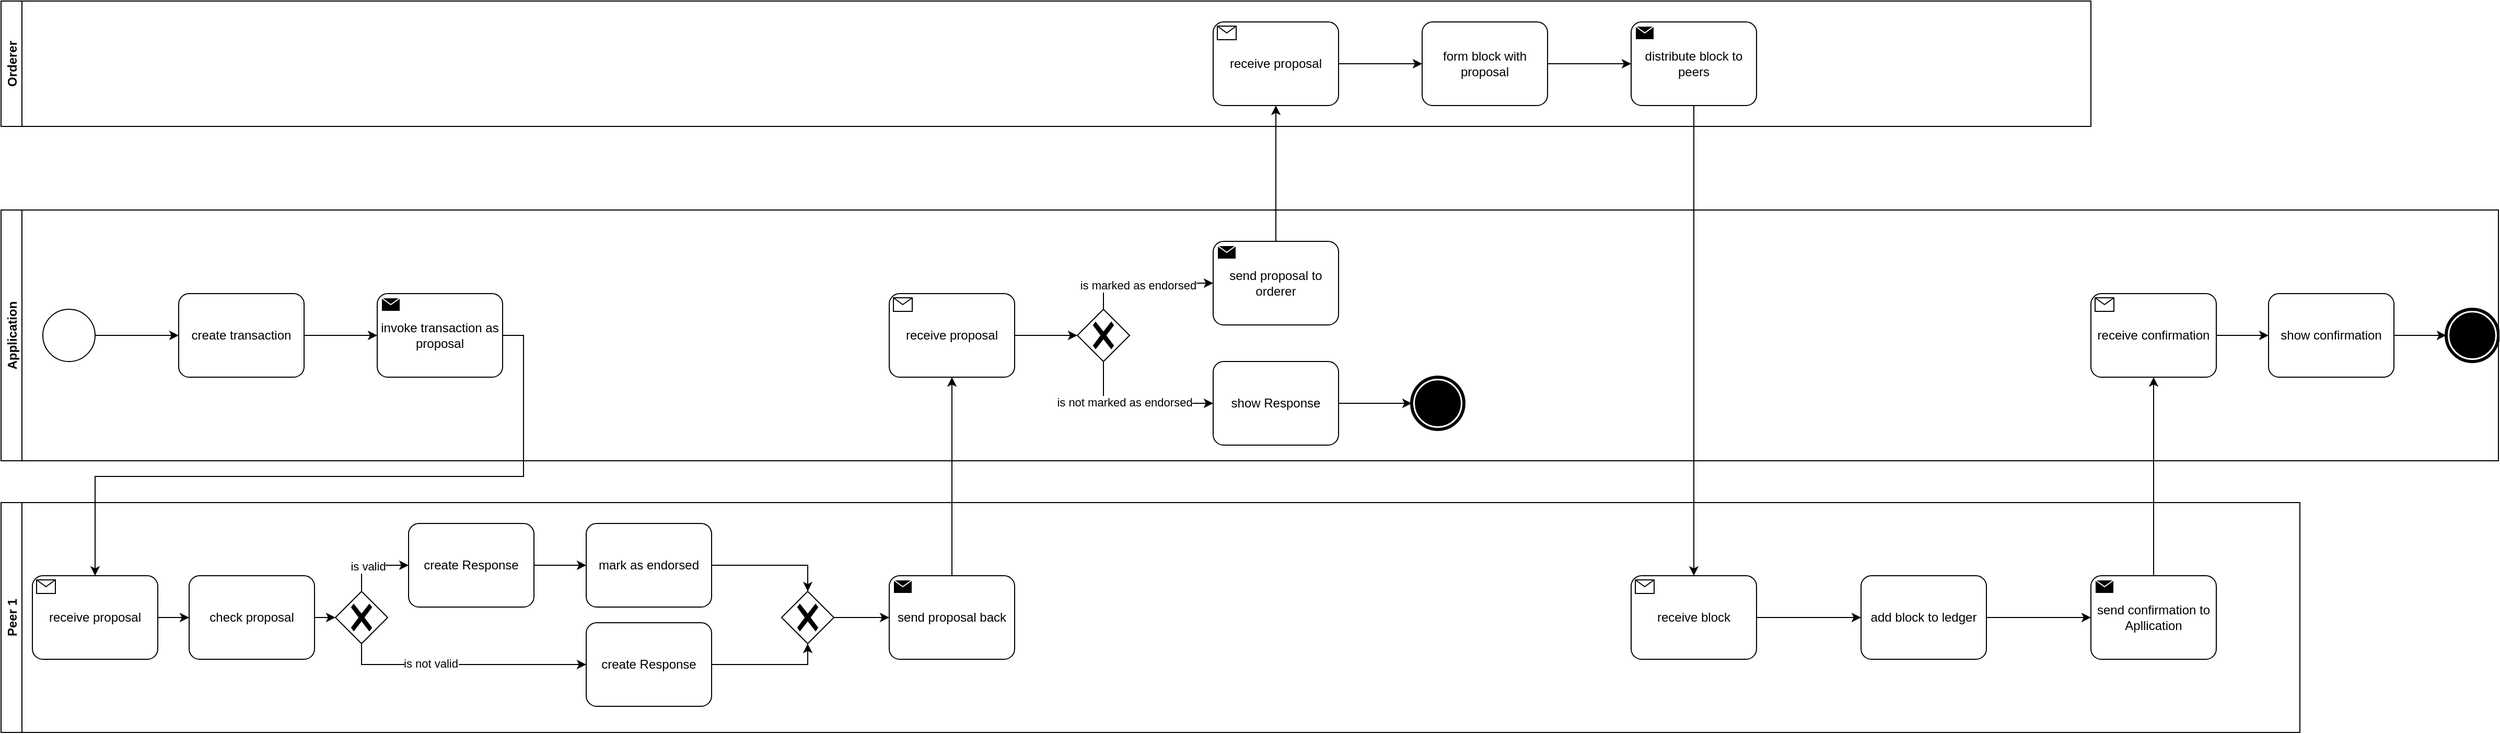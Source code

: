 <mxfile version="15.4.0" type="device"><diagram id="_3QiDFFKvjmH5wDU4Elh" name="Seite-1"><mxGraphModel dx="1351" dy="856" grid="1" gridSize="10" guides="1" tooltips="1" connect="1" arrows="1" fold="1" page="1" pageScale="1" pageWidth="827" pageHeight="1169" math="0" shadow="0"><root><mxCell id="0"/><mxCell id="1" parent="0"/><mxCell id="9i26NlXbYqlqVZuQwqCg-1" value="Application" style="swimlane;startSize=20;horizontal=0;" vertex="1" parent="1"><mxGeometry x="80" y="200" width="2390" height="240" as="geometry"/></mxCell><mxCell id="9i26NlXbYqlqVZuQwqCg-6" style="edgeStyle=orthogonalEdgeStyle;rounded=0;orthogonalLoop=1;jettySize=auto;html=1;exitX=1;exitY=0.5;exitDx=0;exitDy=0;exitPerimeter=0;entryX=0;entryY=0.5;entryDx=0;entryDy=0;entryPerimeter=0;" edge="1" parent="9i26NlXbYqlqVZuQwqCg-1" source="9i26NlXbYqlqVZuQwqCg-2" target="9i26NlXbYqlqVZuQwqCg-3"><mxGeometry relative="1" as="geometry"/></mxCell><mxCell id="9i26NlXbYqlqVZuQwqCg-2" value="" style="points=[[0.145,0.145,0],[0.5,0,0],[0.855,0.145,0],[1,0.5,0],[0.855,0.855,0],[0.5,1,0],[0.145,0.855,0],[0,0.5,0]];shape=mxgraph.bpmn.event;html=1;verticalLabelPosition=bottom;labelBackgroundColor=#ffffff;verticalAlign=top;align=center;perimeter=ellipsePerimeter;outlineConnect=0;aspect=fixed;outline=standard;symbol=general;" vertex="1" parent="9i26NlXbYqlqVZuQwqCg-1"><mxGeometry x="40" y="95" width="50" height="50" as="geometry"/></mxCell><mxCell id="9i26NlXbYqlqVZuQwqCg-7" style="edgeStyle=orthogonalEdgeStyle;rounded=0;orthogonalLoop=1;jettySize=auto;html=1;exitX=1;exitY=0.5;exitDx=0;exitDy=0;exitPerimeter=0;entryX=0;entryY=0.5;entryDx=0;entryDy=0;entryPerimeter=0;" edge="1" parent="9i26NlXbYqlqVZuQwqCg-1" source="9i26NlXbYqlqVZuQwqCg-3" target="9i26NlXbYqlqVZuQwqCg-32"><mxGeometry relative="1" as="geometry"><mxPoint x="340" y="60" as="targetPoint"/></mxGeometry></mxCell><mxCell id="9i26NlXbYqlqVZuQwqCg-3" value="create transaction" style="points=[[0.25,0,0],[0.5,0,0],[0.75,0,0],[1,0.25,0],[1,0.5,0],[1,0.75,0],[0.75,1,0],[0.5,1,0],[0.25,1,0],[0,0.75,0],[0,0.5,0],[0,0.25,0]];shape=mxgraph.bpmn.task;whiteSpace=wrap;rectStyle=rounded;size=10;taskMarker=abstract;" vertex="1" parent="9i26NlXbYqlqVZuQwqCg-1"><mxGeometry x="170" y="80" width="120" height="80" as="geometry"/></mxCell><mxCell id="9i26NlXbYqlqVZuQwqCg-29" style="edgeStyle=orthogonalEdgeStyle;rounded=0;orthogonalLoop=1;jettySize=auto;html=1;exitX=1;exitY=0.5;exitDx=0;exitDy=0;exitPerimeter=0;entryX=0;entryY=0.5;entryDx=0;entryDy=0;entryPerimeter=0;" edge="1" parent="9i26NlXbYqlqVZuQwqCg-1" source="9i26NlXbYqlqVZuQwqCg-26"><mxGeometry relative="1" as="geometry"><mxPoint x="1030" y="120" as="targetPoint"/></mxGeometry></mxCell><mxCell id="9i26NlXbYqlqVZuQwqCg-26" value="receive proposal" style="points=[[0.25,0,0],[0.5,0,0],[0.75,0,0],[1,0.25,0],[1,0.5,0],[1,0.75,0],[0.75,1,0],[0.5,1,0],[0.25,1,0],[0,0.75,0],[0,0.5,0],[0,0.25,0]];shape=mxgraph.bpmn.task;whiteSpace=wrap;rectStyle=rounded;size=10;taskMarker=receive;" vertex="1" parent="9i26NlXbYqlqVZuQwqCg-1"><mxGeometry x="850" y="80" width="120" height="80" as="geometry"/></mxCell><mxCell id="9i26NlXbYqlqVZuQwqCg-32" value="invoke transaction as proposal" style="points=[[0.25,0,0],[0.5,0,0],[0.75,0,0],[1,0.25,0],[1,0.5,0],[1,0.75,0],[0.75,1,0],[0.5,1,0],[0.25,1,0],[0,0.75,0],[0,0.5,0],[0,0.25,0]];shape=mxgraph.bpmn.task;whiteSpace=wrap;rectStyle=rounded;size=10;taskMarker=send;" vertex="1" parent="9i26NlXbYqlqVZuQwqCg-1"><mxGeometry x="360" y="80" width="120" height="80" as="geometry"/></mxCell><mxCell id="9i26NlXbYqlqVZuQwqCg-42" style="edgeStyle=orthogonalEdgeStyle;rounded=0;orthogonalLoop=1;jettySize=auto;html=1;exitX=0.5;exitY=0;exitDx=0;exitDy=0;exitPerimeter=0;entryX=0;entryY=0.5;entryDx=0;entryDy=0;entryPerimeter=0;" edge="1" parent="9i26NlXbYqlqVZuQwqCg-1" source="9i26NlXbYqlqVZuQwqCg-39" target="9i26NlXbYqlqVZuQwqCg-48"><mxGeometry relative="1" as="geometry"><mxPoint x="1170" y="55" as="targetPoint"/></mxGeometry></mxCell><mxCell id="9i26NlXbYqlqVZuQwqCg-43" value="is marked as endorsed" style="edgeLabel;html=1;align=center;verticalAlign=middle;resizable=0;points=[];" vertex="1" connectable="0" parent="9i26NlXbYqlqVZuQwqCg-42"><mxGeometry x="-0.117" y="-2" relative="1" as="geometry"><mxPoint as="offset"/></mxGeometry></mxCell><mxCell id="9i26NlXbYqlqVZuQwqCg-44" style="edgeStyle=orthogonalEdgeStyle;rounded=0;orthogonalLoop=1;jettySize=auto;html=1;exitX=0.5;exitY=1;exitDx=0;exitDy=0;exitPerimeter=0;entryX=0;entryY=0.5;entryDx=0;entryDy=0;entryPerimeter=0;" edge="1" parent="9i26NlXbYqlqVZuQwqCg-1" source="9i26NlXbYqlqVZuQwqCg-39" target="9i26NlXbYqlqVZuQwqCg-41"><mxGeometry relative="1" as="geometry"/></mxCell><mxCell id="9i26NlXbYqlqVZuQwqCg-45" value="is not marked as endorsed" style="edgeLabel;html=1;align=center;verticalAlign=middle;resizable=0;points=[];" vertex="1" connectable="0" parent="9i26NlXbYqlqVZuQwqCg-44"><mxGeometry x="-0.181" y="1" relative="1" as="geometry"><mxPoint as="offset"/></mxGeometry></mxCell><mxCell id="9i26NlXbYqlqVZuQwqCg-39" value="" style="points=[[0.25,0.25,0],[0.5,0,0],[0.75,0.25,0],[1,0.5,0],[0.75,0.75,0],[0.5,1,0],[0.25,0.75,0],[0,0.5,0]];shape=mxgraph.bpmn.gateway2;html=1;verticalLabelPosition=bottom;labelBackgroundColor=#ffffff;verticalAlign=top;align=center;perimeter=rhombusPerimeter;outlineConnect=0;outline=none;symbol=none;gwType=exclusive;" vertex="1" parent="9i26NlXbYqlqVZuQwqCg-1"><mxGeometry x="1030" y="95" width="50" height="50" as="geometry"/></mxCell><mxCell id="9i26NlXbYqlqVZuQwqCg-47" style="edgeStyle=orthogonalEdgeStyle;rounded=0;orthogonalLoop=1;jettySize=auto;html=1;exitX=1;exitY=0.5;exitDx=0;exitDy=0;exitPerimeter=0;entryX=0;entryY=0.5;entryDx=0;entryDy=0;entryPerimeter=0;" edge="1" parent="9i26NlXbYqlqVZuQwqCg-1" source="9i26NlXbYqlqVZuQwqCg-41" target="9i26NlXbYqlqVZuQwqCg-46"><mxGeometry relative="1" as="geometry"/></mxCell><mxCell id="9i26NlXbYqlqVZuQwqCg-41" value="show Response" style="points=[[0.25,0,0],[0.5,0,0],[0.75,0,0],[1,0.25,0],[1,0.5,0],[1,0.75,0],[0.75,1,0],[0.5,1,0],[0.25,1,0],[0,0.75,0],[0,0.5,0],[0,0.25,0]];shape=mxgraph.bpmn.task;whiteSpace=wrap;rectStyle=rounded;size=10;taskMarker=abstract;" vertex="1" parent="9i26NlXbYqlqVZuQwqCg-1"><mxGeometry x="1160" y="145" width="120" height="80" as="geometry"/></mxCell><mxCell id="9i26NlXbYqlqVZuQwqCg-46" value="" style="points=[[0.145,0.145,0],[0.5,0,0],[0.855,0.145,0],[1,0.5,0],[0.855,0.855,0],[0.5,1,0],[0.145,0.855,0],[0,0.5,0]];shape=mxgraph.bpmn.event;html=1;verticalLabelPosition=bottom;labelBackgroundColor=#ffffff;verticalAlign=top;align=center;perimeter=ellipsePerimeter;outlineConnect=0;aspect=fixed;outline=end;symbol=terminate;" vertex="1" parent="9i26NlXbYqlqVZuQwqCg-1"><mxGeometry x="1350" y="160" width="50" height="50" as="geometry"/></mxCell><mxCell id="9i26NlXbYqlqVZuQwqCg-48" value="send proposal to orderer" style="points=[[0.25,0,0],[0.5,0,0],[0.75,0,0],[1,0.25,0],[1,0.5,0],[1,0.75,0],[0.75,1,0],[0.5,1,0],[0.25,1,0],[0,0.75,0],[0,0.5,0],[0,0.25,0]];shape=mxgraph.bpmn.task;whiteSpace=wrap;rectStyle=rounded;size=10;taskMarker=send;" vertex="1" parent="9i26NlXbYqlqVZuQwqCg-1"><mxGeometry x="1160" y="30" width="120" height="80" as="geometry"/></mxCell><mxCell id="9i26NlXbYqlqVZuQwqCg-64" style="edgeStyle=orthogonalEdgeStyle;rounded=0;orthogonalLoop=1;jettySize=auto;html=1;exitX=1;exitY=0.5;exitDx=0;exitDy=0;exitPerimeter=0;entryX=0;entryY=0.5;entryDx=0;entryDy=0;entryPerimeter=0;" edge="1" parent="9i26NlXbYqlqVZuQwqCg-1" source="9i26NlXbYqlqVZuQwqCg-61" target="9i26NlXbYqlqVZuQwqCg-63"><mxGeometry relative="1" as="geometry"/></mxCell><mxCell id="9i26NlXbYqlqVZuQwqCg-61" value="receive confirmation" style="points=[[0.25,0,0],[0.5,0,0],[0.75,0,0],[1,0.25,0],[1,0.5,0],[1,0.75,0],[0.75,1,0],[0.5,1,0],[0.25,1,0],[0,0.75,0],[0,0.5,0],[0,0.25,0]];shape=mxgraph.bpmn.task;whiteSpace=wrap;rectStyle=rounded;size=10;taskMarker=receive;" vertex="1" parent="9i26NlXbYqlqVZuQwqCg-1"><mxGeometry x="2000" y="80" width="120" height="80" as="geometry"/></mxCell><mxCell id="9i26NlXbYqlqVZuQwqCg-66" style="edgeStyle=orthogonalEdgeStyle;rounded=0;orthogonalLoop=1;jettySize=auto;html=1;exitX=1;exitY=0.5;exitDx=0;exitDy=0;exitPerimeter=0;entryX=0;entryY=0.5;entryDx=0;entryDy=0;entryPerimeter=0;" edge="1" parent="9i26NlXbYqlqVZuQwqCg-1" source="9i26NlXbYqlqVZuQwqCg-63" target="9i26NlXbYqlqVZuQwqCg-65"><mxGeometry relative="1" as="geometry"/></mxCell><mxCell id="9i26NlXbYqlqVZuQwqCg-63" value="show confirmation" style="points=[[0.25,0,0],[0.5,0,0],[0.75,0,0],[1,0.25,0],[1,0.5,0],[1,0.75,0],[0.75,1,0],[0.5,1,0],[0.25,1,0],[0,0.75,0],[0,0.5,0],[0,0.25,0]];shape=mxgraph.bpmn.task;whiteSpace=wrap;rectStyle=rounded;size=10;taskMarker=abstract;" vertex="1" parent="9i26NlXbYqlqVZuQwqCg-1"><mxGeometry x="2170" y="80" width="120" height="80" as="geometry"/></mxCell><mxCell id="9i26NlXbYqlqVZuQwqCg-65" value="" style="points=[[0.145,0.145,0],[0.5,0,0],[0.855,0.145,0],[1,0.5,0],[0.855,0.855,0],[0.5,1,0],[0.145,0.855,0],[0,0.5,0]];shape=mxgraph.bpmn.event;html=1;verticalLabelPosition=bottom;labelBackgroundColor=#ffffff;verticalAlign=top;align=center;perimeter=ellipsePerimeter;outlineConnect=0;aspect=fixed;outline=end;symbol=terminate;" vertex="1" parent="9i26NlXbYqlqVZuQwqCg-1"><mxGeometry x="2340" y="95" width="50" height="50" as="geometry"/></mxCell><mxCell id="9i26NlXbYqlqVZuQwqCg-5" value="Peer 1" style="swimlane;startSize=20;horizontal=0;" vertex="1" parent="1"><mxGeometry x="80" y="480" width="2200" height="220" as="geometry"/></mxCell><mxCell id="9i26NlXbYqlqVZuQwqCg-19" style="edgeStyle=orthogonalEdgeStyle;rounded=0;orthogonalLoop=1;jettySize=auto;html=1;exitX=1;exitY=0.5;exitDx=0;exitDy=0;exitPerimeter=0;entryX=0;entryY=0.5;entryDx=0;entryDy=0;entryPerimeter=0;" edge="1" parent="9i26NlXbYqlqVZuQwqCg-5" source="9i26NlXbYqlqVZuQwqCg-10" target="9i26NlXbYqlqVZuQwqCg-18"><mxGeometry relative="1" as="geometry"/></mxCell><mxCell id="9i26NlXbYqlqVZuQwqCg-10" value="create Response" style="points=[[0.25,0,0],[0.5,0,0],[0.75,0,0],[1,0.25,0],[1,0.5,0],[1,0.75,0],[0.75,1,0],[0.5,1,0],[0.25,1,0],[0,0.75,0],[0,0.5,0],[0,0.25,0]];shape=mxgraph.bpmn.task;whiteSpace=wrap;rectStyle=rounded;size=10;taskMarker=abstract;" vertex="1" parent="9i26NlXbYqlqVZuQwqCg-5"><mxGeometry x="390" y="20" width="120" height="80" as="geometry"/></mxCell><mxCell id="9i26NlXbYqlqVZuQwqCg-22" style="edgeStyle=orthogonalEdgeStyle;rounded=0;orthogonalLoop=1;jettySize=auto;html=1;exitX=1;exitY=0.5;exitDx=0;exitDy=0;exitPerimeter=0;entryX=0.5;entryY=1;entryDx=0;entryDy=0;entryPerimeter=0;" edge="1" parent="9i26NlXbYqlqVZuQwqCg-5" source="9i26NlXbYqlqVZuQwqCg-11" target="9i26NlXbYqlqVZuQwqCg-20"><mxGeometry relative="1" as="geometry"/></mxCell><mxCell id="9i26NlXbYqlqVZuQwqCg-11" value="create Response" style="points=[[0.25,0,0],[0.5,0,0],[0.75,0,0],[1,0.25,0],[1,0.5,0],[1,0.75,0],[0.75,1,0],[0.5,1,0],[0.25,1,0],[0,0.75,0],[0,0.5,0],[0,0.25,0]];shape=mxgraph.bpmn.task;whiteSpace=wrap;rectStyle=rounded;size=10;taskMarker=abstract;" vertex="1" parent="9i26NlXbYqlqVZuQwqCg-5"><mxGeometry x="560" y="115" width="120" height="80" as="geometry"/></mxCell><mxCell id="9i26NlXbYqlqVZuQwqCg-14" style="edgeStyle=orthogonalEdgeStyle;rounded=0;orthogonalLoop=1;jettySize=auto;html=1;exitX=0.5;exitY=0;exitDx=0;exitDy=0;exitPerimeter=0;entryX=0;entryY=0.5;entryDx=0;entryDy=0;entryPerimeter=0;" edge="1" parent="9i26NlXbYqlqVZuQwqCg-5" source="9i26NlXbYqlqVZuQwqCg-12" target="9i26NlXbYqlqVZuQwqCg-10"><mxGeometry relative="1" as="geometry"/></mxCell><mxCell id="9i26NlXbYqlqVZuQwqCg-16" value="is valid" style="edgeLabel;html=1;align=center;verticalAlign=middle;resizable=0;points=[];" vertex="1" connectable="0" parent="9i26NlXbYqlqVZuQwqCg-14"><mxGeometry x="-0.129" y="-1" relative="1" as="geometry"><mxPoint as="offset"/></mxGeometry></mxCell><mxCell id="9i26NlXbYqlqVZuQwqCg-15" style="edgeStyle=orthogonalEdgeStyle;rounded=0;orthogonalLoop=1;jettySize=auto;html=1;exitX=0.5;exitY=1;exitDx=0;exitDy=0;exitPerimeter=0;entryX=0;entryY=0.5;entryDx=0;entryDy=0;entryPerimeter=0;" edge="1" parent="9i26NlXbYqlqVZuQwqCg-5" source="9i26NlXbYqlqVZuQwqCg-12" target="9i26NlXbYqlqVZuQwqCg-11"><mxGeometry relative="1" as="geometry"/></mxCell><mxCell id="9i26NlXbYqlqVZuQwqCg-17" value="is not valid" style="edgeLabel;html=1;align=center;verticalAlign=middle;resizable=0;points=[];" vertex="1" connectable="0" parent="9i26NlXbYqlqVZuQwqCg-15"><mxGeometry x="-0.276" y="1" relative="1" as="geometry"><mxPoint x="1" as="offset"/></mxGeometry></mxCell><mxCell id="9i26NlXbYqlqVZuQwqCg-12" value="" style="points=[[0.25,0.25,0],[0.5,0,0],[0.75,0.25,0],[1,0.5,0],[0.75,0.75,0],[0.5,1,0],[0.25,0.75,0],[0,0.5,0]];shape=mxgraph.bpmn.gateway2;html=1;verticalLabelPosition=bottom;labelBackgroundColor=#ffffff;verticalAlign=top;align=center;perimeter=rhombusPerimeter;outlineConnect=0;outline=none;symbol=none;gwType=exclusive;" vertex="1" parent="9i26NlXbYqlqVZuQwqCg-5"><mxGeometry x="320" y="85" width="50" height="50" as="geometry"/></mxCell><mxCell id="9i26NlXbYqlqVZuQwqCg-21" style="edgeStyle=orthogonalEdgeStyle;rounded=0;orthogonalLoop=1;jettySize=auto;html=1;exitX=1;exitY=0.5;exitDx=0;exitDy=0;exitPerimeter=0;entryX=0.5;entryY=0;entryDx=0;entryDy=0;entryPerimeter=0;" edge="1" parent="9i26NlXbYqlqVZuQwqCg-5" source="9i26NlXbYqlqVZuQwqCg-18" target="9i26NlXbYqlqVZuQwqCg-20"><mxGeometry relative="1" as="geometry"/></mxCell><mxCell id="9i26NlXbYqlqVZuQwqCg-18" value="mark as endorsed" style="points=[[0.25,0,0],[0.5,0,0],[0.75,0,0],[1,0.25,0],[1,0.5,0],[1,0.75,0],[0.75,1,0],[0.5,1,0],[0.25,1,0],[0,0.75,0],[0,0.5,0],[0,0.25,0]];shape=mxgraph.bpmn.task;whiteSpace=wrap;rectStyle=rounded;size=10;taskMarker=abstract;" vertex="1" parent="9i26NlXbYqlqVZuQwqCg-5"><mxGeometry x="560" y="20" width="120" height="80" as="geometry"/></mxCell><mxCell id="9i26NlXbYqlqVZuQwqCg-25" style="edgeStyle=orthogonalEdgeStyle;rounded=0;orthogonalLoop=1;jettySize=auto;html=1;exitX=1;exitY=0.5;exitDx=0;exitDy=0;exitPerimeter=0;" edge="1" parent="9i26NlXbYqlqVZuQwqCg-5" source="9i26NlXbYqlqVZuQwqCg-20" target="9i26NlXbYqlqVZuQwqCg-24"><mxGeometry relative="1" as="geometry"/></mxCell><mxCell id="9i26NlXbYqlqVZuQwqCg-20" value="" style="points=[[0.25,0.25,0],[0.5,0,0],[0.75,0.25,0],[1,0.5,0],[0.75,0.75,0],[0.5,1,0],[0.25,0.75,0],[0,0.5,0]];shape=mxgraph.bpmn.gateway2;html=1;verticalLabelPosition=bottom;labelBackgroundColor=#ffffff;verticalAlign=top;align=center;perimeter=rhombusPerimeter;outlineConnect=0;outline=none;symbol=none;gwType=exclusive;" vertex="1" parent="9i26NlXbYqlqVZuQwqCg-5"><mxGeometry x="747" y="85" width="50" height="50" as="geometry"/></mxCell><mxCell id="9i26NlXbYqlqVZuQwqCg-24" value="send proposal back" style="points=[[0.25,0,0],[0.5,0,0],[0.75,0,0],[1,0.25,0],[1,0.5,0],[1,0.75,0],[0.75,1,0],[0.5,1,0],[0.25,1,0],[0,0.75,0],[0,0.5,0],[0,0.25,0]];shape=mxgraph.bpmn.task;whiteSpace=wrap;rectStyle=rounded;size=10;taskMarker=send;" vertex="1" parent="9i26NlXbYqlqVZuQwqCg-5"><mxGeometry x="850" y="70" width="120" height="80" as="geometry"/></mxCell><mxCell id="9i26NlXbYqlqVZuQwqCg-36" style="edgeStyle=orthogonalEdgeStyle;rounded=0;orthogonalLoop=1;jettySize=auto;html=1;exitX=1;exitY=0.5;exitDx=0;exitDy=0;exitPerimeter=0;entryX=0;entryY=0.5;entryDx=0;entryDy=0;entryPerimeter=0;" edge="1" parent="9i26NlXbYqlqVZuQwqCg-5" source="9i26NlXbYqlqVZuQwqCg-33" target="9i26NlXbYqlqVZuQwqCg-35"><mxGeometry relative="1" as="geometry"/></mxCell><mxCell id="9i26NlXbYqlqVZuQwqCg-33" value="receive proposal" style="points=[[0.25,0,0],[0.5,0,0],[0.75,0,0],[1,0.25,0],[1,0.5,0],[1,0.75,0],[0.75,1,0],[0.5,1,0],[0.25,1,0],[0,0.75,0],[0,0.5,0],[0,0.25,0]];shape=mxgraph.bpmn.task;whiteSpace=wrap;rectStyle=rounded;size=10;taskMarker=receive;" vertex="1" parent="9i26NlXbYqlqVZuQwqCg-5"><mxGeometry x="30" y="70" width="120" height="80" as="geometry"/></mxCell><mxCell id="9i26NlXbYqlqVZuQwqCg-37" style="edgeStyle=orthogonalEdgeStyle;rounded=0;orthogonalLoop=1;jettySize=auto;html=1;exitX=1;exitY=0.5;exitDx=0;exitDy=0;exitPerimeter=0;entryX=0;entryY=0.5;entryDx=0;entryDy=0;entryPerimeter=0;" edge="1" parent="9i26NlXbYqlqVZuQwqCg-5" source="9i26NlXbYqlqVZuQwqCg-35" target="9i26NlXbYqlqVZuQwqCg-12"><mxGeometry relative="1" as="geometry"/></mxCell><mxCell id="9i26NlXbYqlqVZuQwqCg-35" value="check proposal" style="points=[[0.25,0,0],[0.5,0,0],[0.75,0,0],[1,0.25,0],[1,0.5,0],[1,0.75,0],[0.75,1,0],[0.5,1,0],[0.25,1,0],[0,0.75,0],[0,0.5,0],[0,0.25,0]];shape=mxgraph.bpmn.task;whiteSpace=wrap;rectStyle=rounded;size=10;taskMarker=abstract;" vertex="1" parent="9i26NlXbYqlqVZuQwqCg-5"><mxGeometry x="180" y="70" width="120" height="80" as="geometry"/></mxCell><mxCell id="9i26NlXbYqlqVZuQwqCg-58" style="edgeStyle=orthogonalEdgeStyle;rounded=0;orthogonalLoop=1;jettySize=auto;html=1;exitX=1;exitY=0.5;exitDx=0;exitDy=0;exitPerimeter=0;entryX=0;entryY=0.5;entryDx=0;entryDy=0;entryPerimeter=0;" edge="1" parent="9i26NlXbYqlqVZuQwqCg-5" source="9i26NlXbYqlqVZuQwqCg-55" target="9i26NlXbYqlqVZuQwqCg-57"><mxGeometry relative="1" as="geometry"/></mxCell><mxCell id="9i26NlXbYqlqVZuQwqCg-55" value="receive block" style="points=[[0.25,0,0],[0.5,0,0],[0.75,0,0],[1,0.25,0],[1,0.5,0],[1,0.75,0],[0.75,1,0],[0.5,1,0],[0.25,1,0],[0,0.75,0],[0,0.5,0],[0,0.25,0]];shape=mxgraph.bpmn.task;whiteSpace=wrap;rectStyle=rounded;size=10;taskMarker=receive;" vertex="1" parent="9i26NlXbYqlqVZuQwqCg-5"><mxGeometry x="1560" y="70" width="120" height="80" as="geometry"/></mxCell><mxCell id="9i26NlXbYqlqVZuQwqCg-57" value="add block to ledger" style="points=[[0.25,0,0],[0.5,0,0],[0.75,0,0],[1,0.25,0],[1,0.5,0],[1,0.75,0],[0.75,1,0],[0.5,1,0],[0.25,1,0],[0,0.75,0],[0,0.5,0],[0,0.25,0]];shape=mxgraph.bpmn.task;whiteSpace=wrap;rectStyle=rounded;size=10;taskMarker=abstract;" vertex="1" parent="9i26NlXbYqlqVZuQwqCg-5"><mxGeometry x="1780" y="70" width="120" height="80" as="geometry"/></mxCell><mxCell id="9i26NlXbYqlqVZuQwqCg-27" style="edgeStyle=orthogonalEdgeStyle;rounded=0;orthogonalLoop=1;jettySize=auto;html=1;exitX=0.5;exitY=0;exitDx=0;exitDy=0;exitPerimeter=0;" edge="1" parent="1" source="9i26NlXbYqlqVZuQwqCg-24" target="9i26NlXbYqlqVZuQwqCg-26"><mxGeometry relative="1" as="geometry"/></mxCell><mxCell id="9i26NlXbYqlqVZuQwqCg-34" style="edgeStyle=orthogonalEdgeStyle;rounded=0;orthogonalLoop=1;jettySize=auto;html=1;exitX=1;exitY=0.5;exitDx=0;exitDy=0;exitPerimeter=0;entryX=0.5;entryY=0;entryDx=0;entryDy=0;entryPerimeter=0;" edge="1" parent="1" source="9i26NlXbYqlqVZuQwqCg-32" target="9i26NlXbYqlqVZuQwqCg-33"><mxGeometry relative="1" as="geometry"/></mxCell><mxCell id="9i26NlXbYqlqVZuQwqCg-38" value="Orderer" style="swimlane;startSize=20;horizontal=0;" vertex="1" parent="1"><mxGeometry x="80" width="2000" height="120" as="geometry"/></mxCell><mxCell id="9i26NlXbYqlqVZuQwqCg-52" style="edgeStyle=orthogonalEdgeStyle;rounded=0;orthogonalLoop=1;jettySize=auto;html=1;exitX=1;exitY=0.5;exitDx=0;exitDy=0;exitPerimeter=0;" edge="1" parent="9i26NlXbYqlqVZuQwqCg-38" source="9i26NlXbYqlqVZuQwqCg-49" target="9i26NlXbYqlqVZuQwqCg-51"><mxGeometry relative="1" as="geometry"/></mxCell><mxCell id="9i26NlXbYqlqVZuQwqCg-49" value="receive proposal" style="points=[[0.25,0,0],[0.5,0,0],[0.75,0,0],[1,0.25,0],[1,0.5,0],[1,0.75,0],[0.75,1,0],[0.5,1,0],[0.25,1,0],[0,0.75,0],[0,0.5,0],[0,0.25,0]];shape=mxgraph.bpmn.task;whiteSpace=wrap;rectStyle=rounded;size=10;taskMarker=receive;" vertex="1" parent="9i26NlXbYqlqVZuQwqCg-38"><mxGeometry x="1160" y="20" width="120" height="80" as="geometry"/></mxCell><mxCell id="9i26NlXbYqlqVZuQwqCg-54" style="edgeStyle=orthogonalEdgeStyle;rounded=0;orthogonalLoop=1;jettySize=auto;html=1;exitX=1;exitY=0.5;exitDx=0;exitDy=0;exitPerimeter=0;" edge="1" parent="9i26NlXbYqlqVZuQwqCg-38" source="9i26NlXbYqlqVZuQwqCg-51" target="9i26NlXbYqlqVZuQwqCg-53"><mxGeometry relative="1" as="geometry"/></mxCell><mxCell id="9i26NlXbYqlqVZuQwqCg-51" value="form block with proposal" style="points=[[0.25,0,0],[0.5,0,0],[0.75,0,0],[1,0.25,0],[1,0.5,0],[1,0.75,0],[0.75,1,0],[0.5,1,0],[0.25,1,0],[0,0.75,0],[0,0.5,0],[0,0.25,0]];shape=mxgraph.bpmn.task;whiteSpace=wrap;rectStyle=rounded;size=10;taskMarker=abstract;" vertex="1" parent="9i26NlXbYqlqVZuQwqCg-38"><mxGeometry x="1360" y="20" width="120" height="80" as="geometry"/></mxCell><mxCell id="9i26NlXbYqlqVZuQwqCg-53" value="distribute block to peers" style="points=[[0.25,0,0],[0.5,0,0],[0.75,0,0],[1,0.25,0],[1,0.5,0],[1,0.75,0],[0.75,1,0],[0.5,1,0],[0.25,1,0],[0,0.75,0],[0,0.5,0],[0,0.25,0]];shape=mxgraph.bpmn.task;whiteSpace=wrap;rectStyle=rounded;size=10;taskMarker=send;" vertex="1" parent="9i26NlXbYqlqVZuQwqCg-38"><mxGeometry x="1560" y="20" width="120" height="80" as="geometry"/></mxCell><mxCell id="9i26NlXbYqlqVZuQwqCg-50" style="edgeStyle=orthogonalEdgeStyle;rounded=0;orthogonalLoop=1;jettySize=auto;html=1;exitX=0.5;exitY=0;exitDx=0;exitDy=0;exitPerimeter=0;entryX=0.5;entryY=1;entryDx=0;entryDy=0;entryPerimeter=0;" edge="1" parent="1" source="9i26NlXbYqlqVZuQwqCg-48" target="9i26NlXbYqlqVZuQwqCg-49"><mxGeometry relative="1" as="geometry"/></mxCell><mxCell id="9i26NlXbYqlqVZuQwqCg-56" style="edgeStyle=orthogonalEdgeStyle;rounded=0;orthogonalLoop=1;jettySize=auto;html=1;exitX=0.5;exitY=1;exitDx=0;exitDy=0;exitPerimeter=0;entryX=0.5;entryY=0;entryDx=0;entryDy=0;entryPerimeter=0;" edge="1" parent="1" source="9i26NlXbYqlqVZuQwqCg-53" target="9i26NlXbYqlqVZuQwqCg-55"><mxGeometry relative="1" as="geometry"/></mxCell><mxCell id="9i26NlXbYqlqVZuQwqCg-62" style="edgeStyle=orthogonalEdgeStyle;rounded=0;orthogonalLoop=1;jettySize=auto;html=1;exitX=0.5;exitY=0;exitDx=0;exitDy=0;exitPerimeter=0;entryX=0.5;entryY=1;entryDx=0;entryDy=0;entryPerimeter=0;" edge="1" parent="1" source="9i26NlXbYqlqVZuQwqCg-59" target="9i26NlXbYqlqVZuQwqCg-61"><mxGeometry relative="1" as="geometry"/></mxCell><mxCell id="9i26NlXbYqlqVZuQwqCg-59" value="send confirmation to Apllication" style="points=[[0.25,0,0],[0.5,0,0],[0.75,0,0],[1,0.25,0],[1,0.5,0],[1,0.75,0],[0.75,1,0],[0.5,1,0],[0.25,1,0],[0,0.75,0],[0,0.5,0],[0,0.25,0]];shape=mxgraph.bpmn.task;whiteSpace=wrap;rectStyle=rounded;size=10;taskMarker=send;" vertex="1" parent="1"><mxGeometry x="2080" y="550" width="120" height="80" as="geometry"/></mxCell><mxCell id="9i26NlXbYqlqVZuQwqCg-60" style="edgeStyle=orthogonalEdgeStyle;rounded=0;orthogonalLoop=1;jettySize=auto;html=1;exitX=1;exitY=0.5;exitDx=0;exitDy=0;exitPerimeter=0;entryX=0;entryY=0.5;entryDx=0;entryDy=0;entryPerimeter=0;" edge="1" parent="1" source="9i26NlXbYqlqVZuQwqCg-57" target="9i26NlXbYqlqVZuQwqCg-59"><mxGeometry relative="1" as="geometry"/></mxCell></root></mxGraphModel></diagram></mxfile>